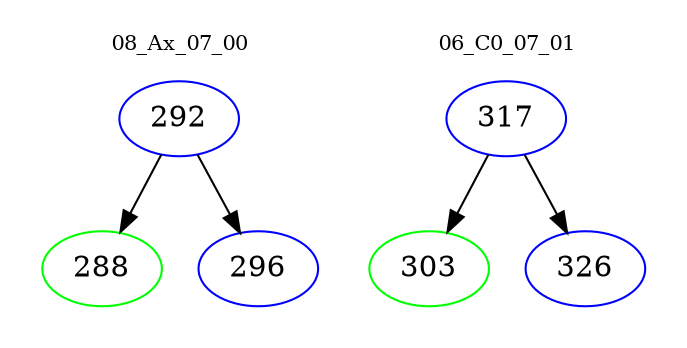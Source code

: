 digraph{
subgraph cluster_0 {
color = white
label = "08_Ax_07_00";
fontsize=10;
T0_292 [label="292", color="blue"]
T0_292 -> T0_288 [color="black"]
T0_288 [label="288", color="green"]
T0_292 -> T0_296 [color="black"]
T0_296 [label="296", color="blue"]
}
subgraph cluster_1 {
color = white
label = "06_C0_07_01";
fontsize=10;
T1_317 [label="317", color="blue"]
T1_317 -> T1_303 [color="black"]
T1_303 [label="303", color="green"]
T1_317 -> T1_326 [color="black"]
T1_326 [label="326", color="blue"]
}
}
